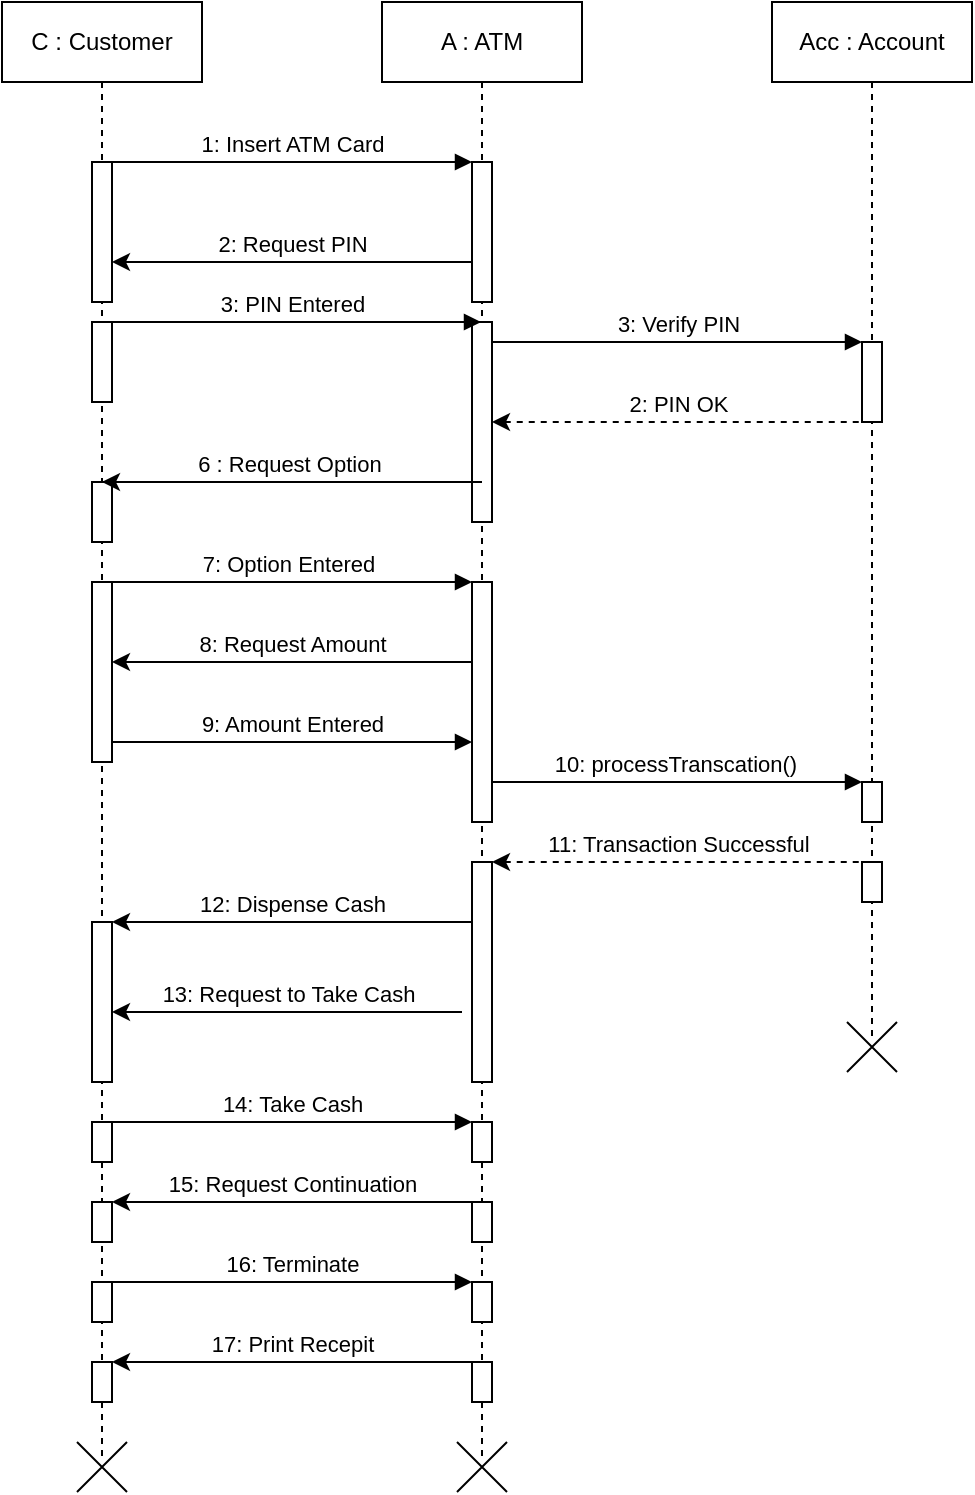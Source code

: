 <mxfile version="24.3.1" type="github">
  <diagram name="Page-1" id="2YBvvXClWsGukQMizWep">
    <mxGraphModel dx="1009" dy="542" grid="1" gridSize="10" guides="1" tooltips="1" connect="1" arrows="1" fold="1" page="1" pageScale="1" pageWidth="850" pageHeight="1100" math="0" shadow="0">
      <root>
        <mxCell id="0" />
        <mxCell id="1" parent="0" />
        <mxCell id="aM9ryv3xv72pqoxQDRHE-1" value="C : Customer" style="shape=umlLifeline;perimeter=lifelinePerimeter;whiteSpace=wrap;html=1;container=0;dropTarget=0;collapsible=0;recursiveResize=0;outlineConnect=0;portConstraint=eastwest;newEdgeStyle={&quot;edgeStyle&quot;:&quot;elbowEdgeStyle&quot;,&quot;elbow&quot;:&quot;vertical&quot;,&quot;curved&quot;:0,&quot;rounded&quot;:0};" parent="1" vertex="1">
          <mxGeometry x="183" y="40" width="100" height="730" as="geometry" />
        </mxCell>
        <mxCell id="aM9ryv3xv72pqoxQDRHE-2" value="" style="html=1;points=[];perimeter=orthogonalPerimeter;outlineConnect=0;targetShapes=umlLifeline;portConstraint=eastwest;newEdgeStyle={&quot;edgeStyle&quot;:&quot;elbowEdgeStyle&quot;,&quot;elbow&quot;:&quot;vertical&quot;,&quot;curved&quot;:0,&quot;rounded&quot;:0};" parent="aM9ryv3xv72pqoxQDRHE-1" vertex="1">
          <mxGeometry x="45" y="80" width="10" height="70" as="geometry" />
        </mxCell>
        <mxCell id="aM9ryv3xv72pqoxQDRHE-4" value="" style="html=1;points=[];perimeter=orthogonalPerimeter;outlineConnect=0;targetShapes=umlLifeline;portConstraint=eastwest;newEdgeStyle={&quot;edgeStyle&quot;:&quot;elbowEdgeStyle&quot;,&quot;elbow&quot;:&quot;vertical&quot;,&quot;curved&quot;:0,&quot;rounded&quot;:0};" parent="aM9ryv3xv72pqoxQDRHE-1" vertex="1">
          <mxGeometry x="45" y="160" width="10" height="40" as="geometry" />
        </mxCell>
        <mxCell id="smAvCuVS11FpCd_AjJst-13" value="" style="html=1;points=[];perimeter=orthogonalPerimeter;outlineConnect=0;targetShapes=umlLifeline;portConstraint=eastwest;newEdgeStyle={&quot;edgeStyle&quot;:&quot;elbowEdgeStyle&quot;,&quot;elbow&quot;:&quot;vertical&quot;,&quot;curved&quot;:0,&quot;rounded&quot;:0};" vertex="1" parent="aM9ryv3xv72pqoxQDRHE-1">
          <mxGeometry x="45" y="240" width="10" height="30" as="geometry" />
        </mxCell>
        <mxCell id="smAvCuVS11FpCd_AjJst-14" value="" style="html=1;points=[];perimeter=orthogonalPerimeter;outlineConnect=0;targetShapes=umlLifeline;portConstraint=eastwest;newEdgeStyle={&quot;edgeStyle&quot;:&quot;elbowEdgeStyle&quot;,&quot;elbow&quot;:&quot;vertical&quot;,&quot;curved&quot;:0,&quot;rounded&quot;:0};" vertex="1" parent="aM9ryv3xv72pqoxQDRHE-1">
          <mxGeometry x="45" y="290" width="10" height="90" as="geometry" />
        </mxCell>
        <mxCell id="smAvCuVS11FpCd_AjJst-28" value="" style="html=1;points=[];perimeter=orthogonalPerimeter;outlineConnect=0;targetShapes=umlLifeline;portConstraint=eastwest;newEdgeStyle={&quot;edgeStyle&quot;:&quot;elbowEdgeStyle&quot;,&quot;elbow&quot;:&quot;vertical&quot;,&quot;curved&quot;:0,&quot;rounded&quot;:0};" vertex="1" parent="aM9ryv3xv72pqoxQDRHE-1">
          <mxGeometry x="45" y="460" width="10" height="80" as="geometry" />
        </mxCell>
        <mxCell id="smAvCuVS11FpCd_AjJst-32" value="" style="html=1;points=[];perimeter=orthogonalPerimeter;outlineConnect=0;targetShapes=umlLifeline;portConstraint=eastwest;newEdgeStyle={&quot;edgeStyle&quot;:&quot;elbowEdgeStyle&quot;,&quot;elbow&quot;:&quot;vertical&quot;,&quot;curved&quot;:0,&quot;rounded&quot;:0};" vertex="1" parent="aM9ryv3xv72pqoxQDRHE-1">
          <mxGeometry x="45" y="560" width="10" height="20" as="geometry" />
        </mxCell>
        <mxCell id="smAvCuVS11FpCd_AjJst-36" value="" style="html=1;points=[];perimeter=orthogonalPerimeter;outlineConnect=0;targetShapes=umlLifeline;portConstraint=eastwest;newEdgeStyle={&quot;edgeStyle&quot;:&quot;elbowEdgeStyle&quot;,&quot;elbow&quot;:&quot;vertical&quot;,&quot;curved&quot;:0,&quot;rounded&quot;:0};" vertex="1" parent="aM9ryv3xv72pqoxQDRHE-1">
          <mxGeometry x="45" y="600" width="10" height="20" as="geometry" />
        </mxCell>
        <mxCell id="smAvCuVS11FpCd_AjJst-37" value="" style="html=1;points=[];perimeter=orthogonalPerimeter;outlineConnect=0;targetShapes=umlLifeline;portConstraint=eastwest;newEdgeStyle={&quot;edgeStyle&quot;:&quot;elbowEdgeStyle&quot;,&quot;elbow&quot;:&quot;vertical&quot;,&quot;curved&quot;:0,&quot;rounded&quot;:0};" vertex="1" parent="aM9ryv3xv72pqoxQDRHE-1">
          <mxGeometry x="45" y="640" width="10" height="20" as="geometry" />
        </mxCell>
        <mxCell id="smAvCuVS11FpCd_AjJst-42" value="" style="html=1;points=[];perimeter=orthogonalPerimeter;outlineConnect=0;targetShapes=umlLifeline;portConstraint=eastwest;newEdgeStyle={&quot;edgeStyle&quot;:&quot;elbowEdgeStyle&quot;,&quot;elbow&quot;:&quot;vertical&quot;,&quot;curved&quot;:0,&quot;rounded&quot;:0};" vertex="1" parent="aM9ryv3xv72pqoxQDRHE-1">
          <mxGeometry x="45" y="680" width="10" height="20" as="geometry" />
        </mxCell>
        <mxCell id="aM9ryv3xv72pqoxQDRHE-5" value="A : ATM" style="shape=umlLifeline;perimeter=lifelinePerimeter;whiteSpace=wrap;html=1;container=0;dropTarget=0;collapsible=0;recursiveResize=0;outlineConnect=0;portConstraint=eastwest;newEdgeStyle={&quot;edgeStyle&quot;:&quot;elbowEdgeStyle&quot;,&quot;elbow&quot;:&quot;vertical&quot;,&quot;curved&quot;:0,&quot;rounded&quot;:0};" parent="1" vertex="1">
          <mxGeometry x="373" y="40" width="100" height="730" as="geometry" />
        </mxCell>
        <mxCell id="aM9ryv3xv72pqoxQDRHE-6" value="" style="html=1;points=[];perimeter=orthogonalPerimeter;outlineConnect=0;targetShapes=umlLifeline;portConstraint=eastwest;newEdgeStyle={&quot;edgeStyle&quot;:&quot;elbowEdgeStyle&quot;,&quot;elbow&quot;:&quot;vertical&quot;,&quot;curved&quot;:0,&quot;rounded&quot;:0};" parent="aM9ryv3xv72pqoxQDRHE-5" vertex="1">
          <mxGeometry x="45" y="80" width="10" height="70" as="geometry" />
        </mxCell>
        <mxCell id="smAvCuVS11FpCd_AjJst-7" value="" style="html=1;points=[];perimeter=orthogonalPerimeter;outlineConnect=0;targetShapes=umlLifeline;portConstraint=eastwest;newEdgeStyle={&quot;edgeStyle&quot;:&quot;elbowEdgeStyle&quot;,&quot;elbow&quot;:&quot;vertical&quot;,&quot;curved&quot;:0,&quot;rounded&quot;:0};" vertex="1" parent="aM9ryv3xv72pqoxQDRHE-5">
          <mxGeometry x="45" y="160" width="10" height="100" as="geometry" />
        </mxCell>
        <mxCell id="smAvCuVS11FpCd_AjJst-17" value="" style="html=1;points=[];perimeter=orthogonalPerimeter;outlineConnect=0;targetShapes=umlLifeline;portConstraint=eastwest;newEdgeStyle={&quot;edgeStyle&quot;:&quot;elbowEdgeStyle&quot;,&quot;elbow&quot;:&quot;vertical&quot;,&quot;curved&quot;:0,&quot;rounded&quot;:0};" vertex="1" parent="aM9ryv3xv72pqoxQDRHE-5">
          <mxGeometry x="45" y="290" width="10" height="120" as="geometry" />
        </mxCell>
        <mxCell id="smAvCuVS11FpCd_AjJst-25" value="" style="html=1;points=[];perimeter=orthogonalPerimeter;outlineConnect=0;targetShapes=umlLifeline;portConstraint=eastwest;newEdgeStyle={&quot;edgeStyle&quot;:&quot;elbowEdgeStyle&quot;,&quot;elbow&quot;:&quot;vertical&quot;,&quot;curved&quot;:0,&quot;rounded&quot;:0};" vertex="1" parent="aM9ryv3xv72pqoxQDRHE-5">
          <mxGeometry x="45" y="430" width="10" height="110" as="geometry" />
        </mxCell>
        <mxCell id="smAvCuVS11FpCd_AjJst-33" value="" style="html=1;points=[];perimeter=orthogonalPerimeter;outlineConnect=0;targetShapes=umlLifeline;portConstraint=eastwest;newEdgeStyle={&quot;edgeStyle&quot;:&quot;elbowEdgeStyle&quot;,&quot;elbow&quot;:&quot;vertical&quot;,&quot;curved&quot;:0,&quot;rounded&quot;:0};" vertex="1" parent="aM9ryv3xv72pqoxQDRHE-5">
          <mxGeometry x="45" y="560" width="10" height="20" as="geometry" />
        </mxCell>
        <mxCell id="smAvCuVS11FpCd_AjJst-34" value="" style="html=1;points=[];perimeter=orthogonalPerimeter;outlineConnect=0;targetShapes=umlLifeline;portConstraint=eastwest;newEdgeStyle={&quot;edgeStyle&quot;:&quot;elbowEdgeStyle&quot;,&quot;elbow&quot;:&quot;vertical&quot;,&quot;curved&quot;:0,&quot;rounded&quot;:0};" vertex="1" parent="aM9ryv3xv72pqoxQDRHE-5">
          <mxGeometry x="45" y="600" width="10" height="20" as="geometry" />
        </mxCell>
        <mxCell id="smAvCuVS11FpCd_AjJst-35" value="" style="html=1;points=[];perimeter=orthogonalPerimeter;outlineConnect=0;targetShapes=umlLifeline;portConstraint=eastwest;newEdgeStyle={&quot;edgeStyle&quot;:&quot;elbowEdgeStyle&quot;,&quot;elbow&quot;:&quot;vertical&quot;,&quot;curved&quot;:0,&quot;rounded&quot;:0};" vertex="1" parent="aM9ryv3xv72pqoxQDRHE-5">
          <mxGeometry x="45" y="640" width="10" height="20" as="geometry" />
        </mxCell>
        <mxCell id="smAvCuVS11FpCd_AjJst-43" value="" style="html=1;points=[];perimeter=orthogonalPerimeter;outlineConnect=0;targetShapes=umlLifeline;portConstraint=eastwest;newEdgeStyle={&quot;edgeStyle&quot;:&quot;elbowEdgeStyle&quot;,&quot;elbow&quot;:&quot;vertical&quot;,&quot;curved&quot;:0,&quot;rounded&quot;:0};" vertex="1" parent="aM9ryv3xv72pqoxQDRHE-5">
          <mxGeometry x="45" y="680" width="10" height="20" as="geometry" />
        </mxCell>
        <mxCell id="aM9ryv3xv72pqoxQDRHE-7" value="1: Insert ATM Card" style="html=1;verticalAlign=bottom;endArrow=block;edgeStyle=elbowEdgeStyle;elbow=horizontal;curved=0;rounded=0;" parent="1" source="aM9ryv3xv72pqoxQDRHE-2" target="aM9ryv3xv72pqoxQDRHE-6" edge="1">
          <mxGeometry relative="1" as="geometry">
            <mxPoint x="338" y="130" as="sourcePoint" />
            <Array as="points">
              <mxPoint x="323" y="120" />
            </Array>
          </mxGeometry>
        </mxCell>
        <mxCell id="smAvCuVS11FpCd_AjJst-3" value="Acc : Account" style="shape=umlLifeline;perimeter=lifelinePerimeter;whiteSpace=wrap;html=1;container=0;dropTarget=0;collapsible=0;recursiveResize=0;outlineConnect=0;portConstraint=eastwest;newEdgeStyle={&quot;edgeStyle&quot;:&quot;elbowEdgeStyle&quot;,&quot;elbow&quot;:&quot;vertical&quot;,&quot;curved&quot;:0,&quot;rounded&quot;:0};" vertex="1" parent="1">
          <mxGeometry x="568" y="40" width="100" height="520" as="geometry" />
        </mxCell>
        <mxCell id="smAvCuVS11FpCd_AjJst-4" value="" style="html=1;points=[];perimeter=orthogonalPerimeter;outlineConnect=0;targetShapes=umlLifeline;portConstraint=eastwest;newEdgeStyle={&quot;edgeStyle&quot;:&quot;elbowEdgeStyle&quot;,&quot;elbow&quot;:&quot;vertical&quot;,&quot;curved&quot;:0,&quot;rounded&quot;:0};" vertex="1" parent="smAvCuVS11FpCd_AjJst-3">
          <mxGeometry x="45" y="170" width="10" height="40" as="geometry" />
        </mxCell>
        <mxCell id="smAvCuVS11FpCd_AjJst-22" value="" style="html=1;points=[];perimeter=orthogonalPerimeter;outlineConnect=0;targetShapes=umlLifeline;portConstraint=eastwest;newEdgeStyle={&quot;edgeStyle&quot;:&quot;elbowEdgeStyle&quot;,&quot;elbow&quot;:&quot;vertical&quot;,&quot;curved&quot;:0,&quot;rounded&quot;:0};" vertex="1" parent="smAvCuVS11FpCd_AjJst-3">
          <mxGeometry x="45" y="390" width="10" height="20" as="geometry" />
        </mxCell>
        <mxCell id="smAvCuVS11FpCd_AjJst-24" value="" style="html=1;points=[];perimeter=orthogonalPerimeter;outlineConnect=0;targetShapes=umlLifeline;portConstraint=eastwest;newEdgeStyle={&quot;edgeStyle&quot;:&quot;elbowEdgeStyle&quot;,&quot;elbow&quot;:&quot;vertical&quot;,&quot;curved&quot;:0,&quot;rounded&quot;:0};" vertex="1" parent="smAvCuVS11FpCd_AjJst-3">
          <mxGeometry x="45" y="430" width="10" height="20" as="geometry" />
        </mxCell>
        <mxCell id="smAvCuVS11FpCd_AjJst-6" value="2: Request PIN" style="html=1;verticalAlign=bottom;endArrow=none;edgeStyle=elbowEdgeStyle;elbow=horizontal;curved=0;rounded=0;endFill=0;startArrow=classic;startFill=1;" edge="1" parent="1" target="aM9ryv3xv72pqoxQDRHE-6">
          <mxGeometry relative="1" as="geometry">
            <mxPoint x="238" y="170" as="sourcePoint" />
            <Array as="points">
              <mxPoint x="323" y="170" />
            </Array>
            <mxPoint x="408" y="170" as="targetPoint" />
          </mxGeometry>
        </mxCell>
        <mxCell id="smAvCuVS11FpCd_AjJst-9" value="3: PIN Entered" style="html=1;verticalAlign=bottom;endArrow=block;edgeStyle=elbowEdgeStyle;elbow=horizontal;curved=0;rounded=0;" edge="1" parent="1" target="aM9ryv3xv72pqoxQDRHE-5">
          <mxGeometry relative="1" as="geometry">
            <mxPoint x="233" y="200" as="sourcePoint" />
            <Array as="points">
              <mxPoint x="318" y="200" />
            </Array>
            <mxPoint x="403" y="200" as="targetPoint" />
          </mxGeometry>
        </mxCell>
        <mxCell id="smAvCuVS11FpCd_AjJst-10" value="3: Verify PIN" style="html=1;verticalAlign=bottom;endArrow=block;edgeStyle=elbowEdgeStyle;elbow=horizontal;curved=0;rounded=0;" edge="1" parent="1" source="smAvCuVS11FpCd_AjJst-7">
          <mxGeometry relative="1" as="geometry">
            <mxPoint x="433" y="210" as="sourcePoint" />
            <Array as="points">
              <mxPoint x="518" y="210" />
            </Array>
            <mxPoint x="613" y="210" as="targetPoint" />
          </mxGeometry>
        </mxCell>
        <mxCell id="smAvCuVS11FpCd_AjJst-11" value="2: PIN OK" style="html=1;verticalAlign=bottom;endArrow=none;edgeStyle=elbowEdgeStyle;elbow=horizontal;curved=0;rounded=0;endFill=0;startArrow=classic;startFill=1;dashed=1;" edge="1" parent="1" source="smAvCuVS11FpCd_AjJst-7">
          <mxGeometry relative="1" as="geometry">
            <mxPoint x="433" y="250" as="sourcePoint" />
            <Array as="points">
              <mxPoint x="518" y="250" />
            </Array>
            <mxPoint x="613" y="250" as="targetPoint" />
          </mxGeometry>
        </mxCell>
        <mxCell id="smAvCuVS11FpCd_AjJst-12" value="6 : Request Option&amp;nbsp;" style="html=1;verticalAlign=bottom;endArrow=none;edgeStyle=elbowEdgeStyle;elbow=horizontal;curved=0;rounded=0;endFill=0;startArrow=classic;startFill=1;entryX=0.5;entryY=0.8;entryDx=0;entryDy=0;entryPerimeter=0;" edge="1" parent="1" target="smAvCuVS11FpCd_AjJst-7">
          <mxGeometry relative="1" as="geometry">
            <mxPoint x="233" y="280" as="sourcePoint" />
            <Array as="points">
              <mxPoint x="318" y="280" />
            </Array>
            <mxPoint x="413" y="280" as="targetPoint" />
          </mxGeometry>
        </mxCell>
        <mxCell id="smAvCuVS11FpCd_AjJst-15" value="7: Option Entered" style="html=1;verticalAlign=bottom;endArrow=block;edgeStyle=elbowEdgeStyle;elbow=horizontal;curved=0;rounded=0;" edge="1" parent="1" target="smAvCuVS11FpCd_AjJst-17">
          <mxGeometry relative="1" as="geometry">
            <mxPoint x="233" y="330" as="sourcePoint" />
            <Array as="points">
              <mxPoint x="318" y="330" />
            </Array>
            <mxPoint x="413" y="330" as="targetPoint" />
          </mxGeometry>
        </mxCell>
        <mxCell id="smAvCuVS11FpCd_AjJst-19" value="8: Request Amount" style="html=1;verticalAlign=bottom;endArrow=none;edgeStyle=elbowEdgeStyle;elbow=horizontal;curved=0;rounded=0;endFill=0;startArrow=classic;startFill=1;" edge="1" parent="1" source="smAvCuVS11FpCd_AjJst-14" target="smAvCuVS11FpCd_AjJst-17">
          <mxGeometry relative="1" as="geometry">
            <mxPoint x="243" y="380" as="sourcePoint" />
            <Array as="points">
              <mxPoint x="393" y="370" />
              <mxPoint x="328" y="380" />
            </Array>
            <mxPoint x="423" y="380" as="targetPoint" />
          </mxGeometry>
        </mxCell>
        <mxCell id="smAvCuVS11FpCd_AjJst-20" value="9: Amount Entered" style="html=1;verticalAlign=bottom;endArrow=block;edgeStyle=elbowEdgeStyle;elbow=horizontal;curved=0;rounded=0;" edge="1" parent="1" source="smAvCuVS11FpCd_AjJst-14" target="smAvCuVS11FpCd_AjJst-17">
          <mxGeometry relative="1" as="geometry">
            <mxPoint x="253" y="400" as="sourcePoint" />
            <Array as="points">
              <mxPoint x="383" y="410" />
              <mxPoint x="318" y="400" />
            </Array>
            <mxPoint x="418" y="400" as="targetPoint" />
          </mxGeometry>
        </mxCell>
        <mxCell id="smAvCuVS11FpCd_AjJst-23" value="10: processTranscation()&amp;nbsp;" style="html=1;verticalAlign=bottom;endArrow=block;edgeStyle=elbowEdgeStyle;elbow=horizontal;curved=0;rounded=0;" edge="1" parent="1" source="smAvCuVS11FpCd_AjJst-17" target="smAvCuVS11FpCd_AjJst-22">
          <mxGeometry x="0.005" relative="1" as="geometry">
            <mxPoint x="443" y="430" as="sourcePoint" />
            <Array as="points">
              <mxPoint x="513" y="430" />
            </Array>
            <mxPoint x="608" y="430" as="targetPoint" />
            <mxPoint as="offset" />
          </mxGeometry>
        </mxCell>
        <mxCell id="smAvCuVS11FpCd_AjJst-26" value="" style="shape=mxgraph.sysml.x;" vertex="1" parent="1">
          <mxGeometry x="605.5" y="550" width="25" height="25" as="geometry" />
        </mxCell>
        <mxCell id="smAvCuVS11FpCd_AjJst-27" value="11: Transaction Successful" style="html=1;verticalAlign=bottom;endArrow=none;edgeStyle=elbowEdgeStyle;elbow=vertical;curved=0;rounded=0;endFill=0;startArrow=classic;startFill=1;dashed=1;" edge="1" parent="1" source="smAvCuVS11FpCd_AjJst-25" target="smAvCuVS11FpCd_AjJst-24">
          <mxGeometry relative="1" as="geometry">
            <mxPoint x="433" y="470" as="sourcePoint" />
            <Array as="points">
              <mxPoint x="523" y="470" />
            </Array>
            <mxPoint x="618" y="470" as="targetPoint" />
          </mxGeometry>
        </mxCell>
        <mxCell id="smAvCuVS11FpCd_AjJst-29" value="12: Dispense Cash" style="html=1;verticalAlign=bottom;endArrow=none;edgeStyle=elbowEdgeStyle;elbow=horizontal;curved=0;rounded=0;endFill=0;startArrow=classic;startFill=1;" edge="1" parent="1" source="smAvCuVS11FpCd_AjJst-28" target="smAvCuVS11FpCd_AjJst-25">
          <mxGeometry relative="1" as="geometry">
            <mxPoint x="233" y="500" as="sourcePoint" />
            <Array as="points">
              <mxPoint x="388" y="500" />
              <mxPoint x="323" y="510" />
            </Array>
            <mxPoint x="413" y="500" as="targetPoint" />
          </mxGeometry>
        </mxCell>
        <mxCell id="smAvCuVS11FpCd_AjJst-31" value="13: Request to Take Cash" style="html=1;verticalAlign=bottom;endArrow=none;edgeStyle=elbowEdgeStyle;elbow=horizontal;curved=0;rounded=0;endFill=0;startArrow=classic;startFill=1;" edge="1" parent="1" source="smAvCuVS11FpCd_AjJst-28">
          <mxGeometry relative="1" as="geometry">
            <mxPoint x="233" y="545" as="sourcePoint" />
            <Array as="points">
              <mxPoint x="383" y="545" />
              <mxPoint x="318" y="555" />
            </Array>
            <mxPoint x="413" y="545" as="targetPoint" />
          </mxGeometry>
        </mxCell>
        <mxCell id="smAvCuVS11FpCd_AjJst-38" value="" style="shape=mxgraph.sysml.x;" vertex="1" parent="1">
          <mxGeometry x="410.5" y="760" width="25" height="25" as="geometry" />
        </mxCell>
        <mxCell id="smAvCuVS11FpCd_AjJst-39" value="" style="shape=mxgraph.sysml.x;" vertex="1" parent="1">
          <mxGeometry x="220.5" y="760" width="25" height="25" as="geometry" />
        </mxCell>
        <mxCell id="smAvCuVS11FpCd_AjJst-40" value="14: Take Cash" style="html=1;verticalAlign=bottom;endArrow=block;edgeStyle=elbowEdgeStyle;elbow=horizontal;curved=0;rounded=0;" edge="1" parent="1" source="smAvCuVS11FpCd_AjJst-32" target="smAvCuVS11FpCd_AjJst-33">
          <mxGeometry relative="1" as="geometry">
            <mxPoint x="243" y="600" as="sourcePoint" />
            <Array as="points">
              <mxPoint x="388" y="600" />
              <mxPoint x="323" y="590" />
            </Array>
            <mxPoint x="423" y="600" as="targetPoint" />
            <mxPoint as="offset" />
          </mxGeometry>
        </mxCell>
        <mxCell id="smAvCuVS11FpCd_AjJst-44" value="15: Request Continuation" style="html=1;verticalAlign=bottom;endArrow=none;edgeStyle=elbowEdgeStyle;elbow=horizontal;curved=0;rounded=0;endFill=0;startArrow=classic;startFill=1;" edge="1" parent="1" source="smAvCuVS11FpCd_AjJst-36" target="smAvCuVS11FpCd_AjJst-34">
          <mxGeometry relative="1" as="geometry">
            <mxPoint x="230.5" y="640" as="sourcePoint" />
            <Array as="points">
              <mxPoint x="385.5" y="640" />
              <mxPoint x="320.5" y="650" />
            </Array>
            <mxPoint x="410.5" y="640" as="targetPoint" />
          </mxGeometry>
        </mxCell>
        <mxCell id="smAvCuVS11FpCd_AjJst-45" value="16: Terminate" style="html=1;verticalAlign=bottom;endArrow=block;edgeStyle=elbowEdgeStyle;elbow=horizontal;curved=0;rounded=0;" edge="1" parent="1" source="smAvCuVS11FpCd_AjJst-37" target="smAvCuVS11FpCd_AjJst-35">
          <mxGeometry relative="1" as="geometry">
            <mxPoint x="243" y="680" as="sourcePoint" />
            <Array as="points">
              <mxPoint x="393" y="680" />
              <mxPoint x="328" y="670" />
            </Array>
            <mxPoint x="423" y="680" as="targetPoint" />
            <mxPoint as="offset" />
          </mxGeometry>
        </mxCell>
        <mxCell id="smAvCuVS11FpCd_AjJst-46" value="17: Print Recepit" style="html=1;verticalAlign=bottom;endArrow=none;edgeStyle=elbowEdgeStyle;elbow=horizontal;curved=0;rounded=0;endFill=0;startArrow=classic;startFill=1;" edge="1" parent="1" source="smAvCuVS11FpCd_AjJst-42" target="smAvCuVS11FpCd_AjJst-43">
          <mxGeometry relative="1" as="geometry">
            <mxPoint x="243" y="720" as="sourcePoint" />
            <Array as="points">
              <mxPoint x="390.5" y="720" />
              <mxPoint x="325.5" y="730" />
            </Array>
            <mxPoint x="423" y="720" as="targetPoint" />
          </mxGeometry>
        </mxCell>
      </root>
    </mxGraphModel>
  </diagram>
</mxfile>
